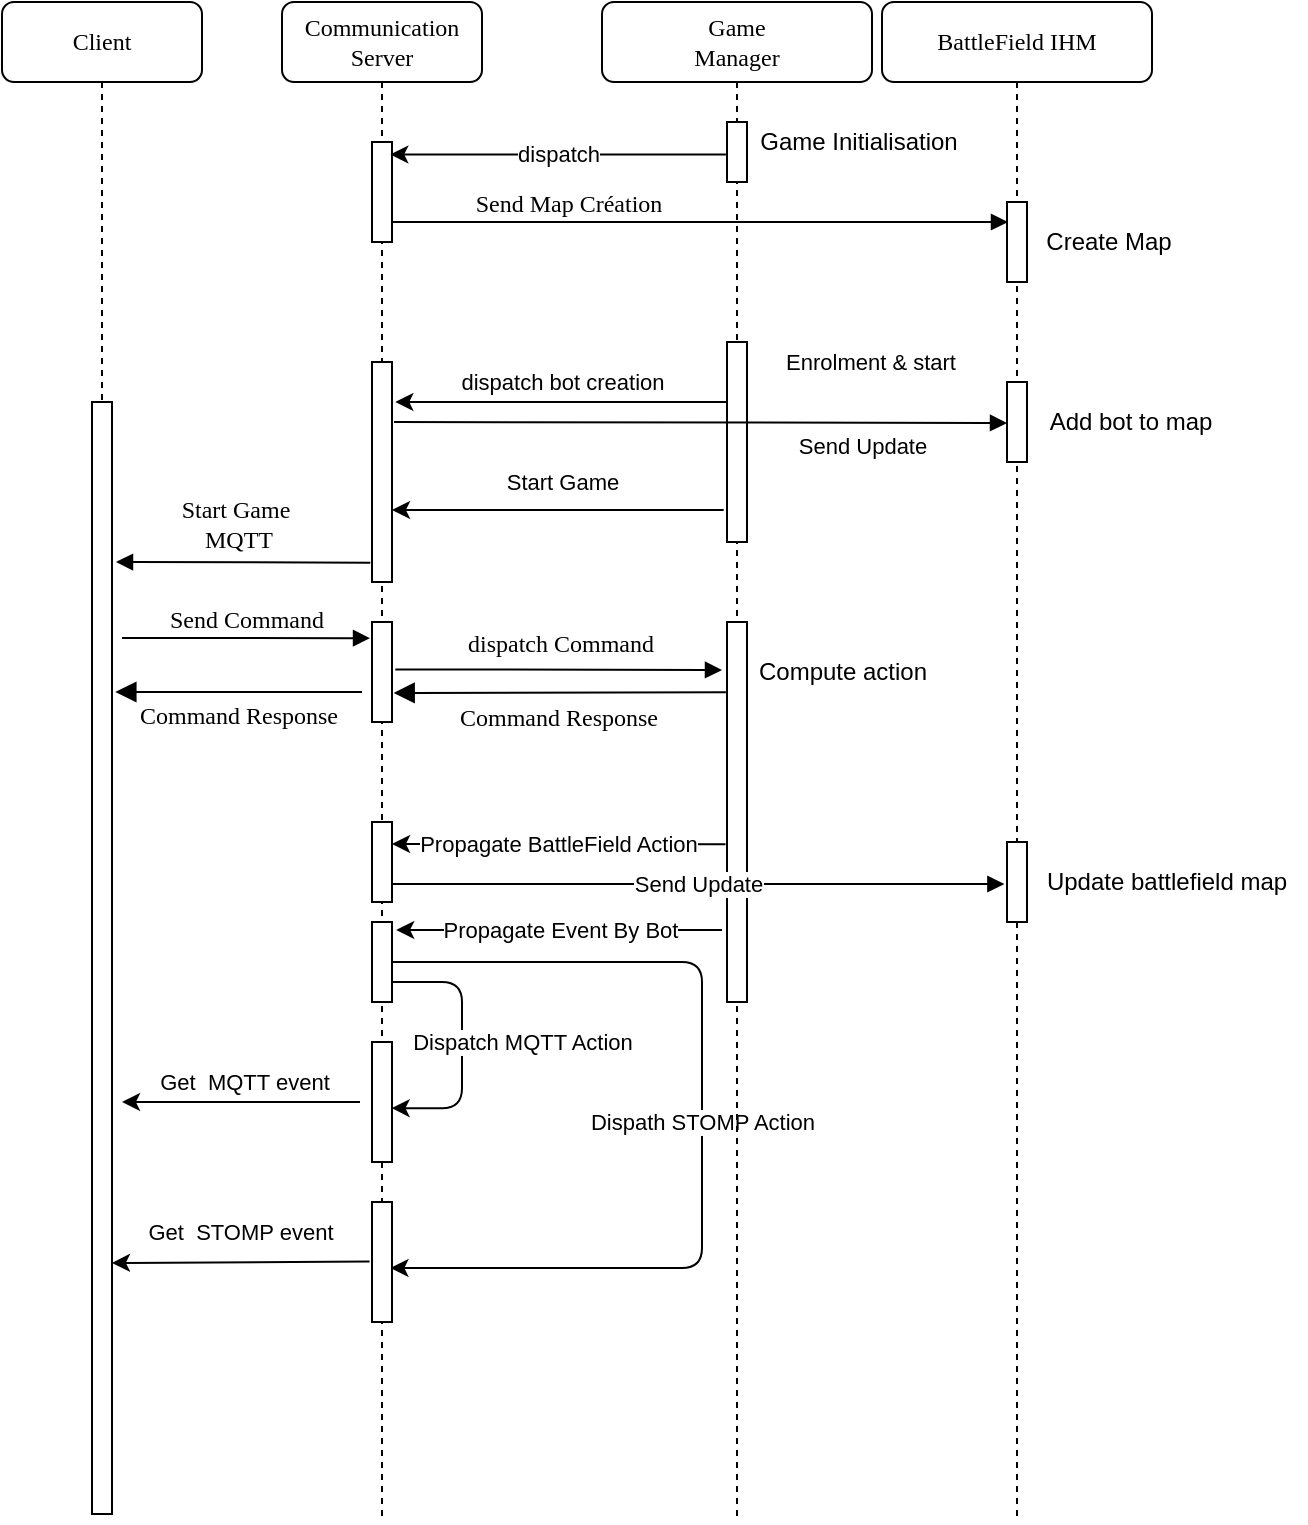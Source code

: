 <mxfile version="20.2.3" type="device"><diagram name="Page-1" id="13e1069c-82ec-6db2-03f1-153e76fe0fe0"><mxGraphModel dx="825" dy="490" grid="1" gridSize="10" guides="1" tooltips="1" connect="1" arrows="1" fold="1" page="1" pageScale="1" pageWidth="1100" pageHeight="850" background="none" math="0" shadow="0"><root><mxCell id="0"/><mxCell id="1" parent="0"/><mxCell id="7baba1c4bc27f4b0-2" value="Communication&lt;br&gt;Server" style="shape=umlLifeline;perimeter=lifelinePerimeter;whiteSpace=wrap;html=1;container=1;collapsible=0;recursiveResize=0;outlineConnect=0;rounded=1;shadow=0;comic=0;labelBackgroundColor=none;strokeWidth=1;fontFamily=Verdana;fontSize=12;align=center;" parent="1" vertex="1"><mxGeometry x="240" y="80" width="100" height="760" as="geometry"/></mxCell><mxCell id="7baba1c4bc27f4b0-10" value="" style="html=1;points=[];perimeter=orthogonalPerimeter;rounded=0;shadow=0;comic=0;labelBackgroundColor=none;strokeWidth=1;fontFamily=Verdana;fontSize=12;align=center;" parent="7baba1c4bc27f4b0-2" vertex="1"><mxGeometry x="45" y="180" width="10" height="110" as="geometry"/></mxCell><mxCell id="10" value="" style="html=1;points=[];perimeter=orthogonalPerimeter;rounded=0;shadow=0;comic=0;labelBackgroundColor=none;strokeWidth=1;fontFamily=Verdana;fontSize=12;align=center;" parent="7baba1c4bc27f4b0-2" vertex="1"><mxGeometry x="45" y="310" width="10" height="50" as="geometry"/></mxCell><mxCell id="44" value="Dispatch MQTT Action" style="edgeStyle=orthogonalEdgeStyle;rounded=1;html=1;entryX=0.98;entryY=0.551;entryDx=0;entryDy=0;entryPerimeter=0;endArrow=classic;endFill=1;" parent="7baba1c4bc27f4b0-2" source="23" target="40" edge="1"><mxGeometry x="-0.025" y="30" relative="1" as="geometry"><Array as="points"><mxPoint x="90" y="490"/><mxPoint x="90" y="553"/></Array><mxPoint as="offset"/></mxGeometry></mxCell><mxCell id="45" value="Dispath STOMP Action" style="edgeStyle=orthogonalEdgeStyle;rounded=1;html=1;entryX=0.922;entryY=0.55;entryDx=0;entryDy=0;entryPerimeter=0;endArrow=classic;endFill=1;" parent="7baba1c4bc27f4b0-2" source="23" target="41" edge="1"><mxGeometry x="0.013" relative="1" as="geometry"><Array as="points"><mxPoint x="210" y="480"/><mxPoint x="210" y="633"/></Array><mxPoint as="offset"/></mxGeometry></mxCell><mxCell id="23" value="" style="html=1;points=[];perimeter=orthogonalPerimeter;rounded=0;shadow=0;comic=0;labelBackgroundColor=none;strokeWidth=1;fontFamily=Verdana;fontSize=12;align=center;" parent="7baba1c4bc27f4b0-2" vertex="1"><mxGeometry x="45" y="460" width="10" height="40" as="geometry"/></mxCell><mxCell id="28" value="" style="html=1;points=[];perimeter=orthogonalPerimeter;rounded=0;shadow=0;comic=0;labelBackgroundColor=none;strokeWidth=1;fontFamily=Verdana;fontSize=12;align=center;" parent="7baba1c4bc27f4b0-2" vertex="1"><mxGeometry x="45" y="70" width="10" height="50" as="geometry"/></mxCell><mxCell id="40" value="" style="html=1;points=[];perimeter=orthogonalPerimeter;rounded=0;shadow=0;comic=0;labelBackgroundColor=none;strokeWidth=1;fontFamily=Verdana;fontSize=12;align=center;" parent="7baba1c4bc27f4b0-2" vertex="1"><mxGeometry x="45" y="520" width="10" height="60" as="geometry"/></mxCell><mxCell id="41" value="" style="html=1;points=[];perimeter=orthogonalPerimeter;rounded=0;shadow=0;comic=0;labelBackgroundColor=none;strokeWidth=1;fontFamily=Verdana;fontSize=12;align=center;" parent="7baba1c4bc27f4b0-2" vertex="1"><mxGeometry x="45" y="600" width="10" height="60" as="geometry"/></mxCell><mxCell id="7baba1c4bc27f4b0-17" value="Send Map Création" style="html=1;verticalAlign=bottom;endArrow=block;labelBackgroundColor=none;fontFamily=Verdana;fontSize=12;edgeStyle=elbowEdgeStyle;elbow=vertical;" parent="7baba1c4bc27f4b0-2" edge="1"><mxGeometry x="-0.431" relative="1" as="geometry"><mxPoint x="55" y="110" as="sourcePoint"/><Array as="points"><mxPoint x="55" y="110"/><mxPoint x="260" y="78"/><mxPoint x="210" y="297"/></Array><mxPoint x="363" y="110" as="targetPoint"/><mxPoint as="offset"/></mxGeometry></mxCell><mxCell id="51" value="" style="html=1;points=[];perimeter=orthogonalPerimeter;rounded=0;shadow=0;comic=0;labelBackgroundColor=none;strokeWidth=1;fontFamily=Verdana;fontSize=12;align=center;" parent="7baba1c4bc27f4b0-2" vertex="1"><mxGeometry x="45" y="410" width="10" height="40" as="geometry"/></mxCell><mxCell id="7baba1c4bc27f4b0-3" value="Game&lt;br&gt;Manager" style="shape=umlLifeline;perimeter=lifelinePerimeter;whiteSpace=wrap;html=1;container=1;collapsible=0;recursiveResize=0;outlineConnect=0;rounded=1;shadow=0;comic=0;labelBackgroundColor=none;strokeWidth=1;fontFamily=Verdana;fontSize=12;align=center;" parent="1" vertex="1"><mxGeometry x="400" y="80" width="135" height="760" as="geometry"/></mxCell><mxCell id="7baba1c4bc27f4b0-13" value="" style="html=1;points=[];perimeter=orthogonalPerimeter;rounded=0;shadow=0;comic=0;labelBackgroundColor=none;strokeWidth=1;fontFamily=Verdana;fontSize=12;align=center;" parent="7baba1c4bc27f4b0-3" vertex="1"><mxGeometry x="62.5" y="60" width="10" height="30" as="geometry"/></mxCell><mxCell id="7" value="" style="html=1;points=[];perimeter=orthogonalPerimeter;rounded=0;shadow=0;comic=0;labelBackgroundColor=none;strokeWidth=1;fontFamily=Verdana;fontSize=12;align=center;" parent="7baba1c4bc27f4b0-3" vertex="1"><mxGeometry x="62.5" y="170" width="10" height="100" as="geometry"/></mxCell><mxCell id="14" value="" style="html=1;points=[];perimeter=orthogonalPerimeter;rounded=0;shadow=0;comic=0;labelBackgroundColor=none;strokeWidth=1;fontFamily=Verdana;fontSize=12;align=center;" parent="7baba1c4bc27f4b0-3" vertex="1"><mxGeometry x="62.5" y="310" width="10" height="190" as="geometry"/></mxCell><mxCell id="35" value="dispatch bot creation" style="edgeStyle=none;html=1;exitX=-0.166;exitY=0.84;exitDx=0;exitDy=0;exitPerimeter=0;" parent="7baba1c4bc27f4b0-3" edge="1"><mxGeometry x="-0.005" y="-10" relative="1" as="geometry"><mxPoint x="62.5" y="200" as="sourcePoint"/><mxPoint x="-103.34" y="200" as="targetPoint"/><mxPoint as="offset"/></mxGeometry></mxCell><mxCell id="7baba1c4bc27f4b0-4" value="BattleField IHM" style="shape=umlLifeline;perimeter=lifelinePerimeter;whiteSpace=wrap;html=1;container=1;collapsible=0;recursiveResize=0;outlineConnect=0;rounded=1;shadow=0;comic=0;labelBackgroundColor=none;strokeWidth=1;fontFamily=Verdana;fontSize=12;align=center;" parent="1" vertex="1"><mxGeometry x="540" y="80" width="135" height="760" as="geometry"/></mxCell><mxCell id="7baba1c4bc27f4b0-16" value="" style="html=1;points=[];perimeter=orthogonalPerimeter;rounded=0;shadow=0;comic=0;labelBackgroundColor=none;strokeWidth=1;fontFamily=Verdana;fontSize=12;align=center;" parent="7baba1c4bc27f4b0-4" vertex="1"><mxGeometry x="62.5" y="100" width="10" height="40" as="geometry"/></mxCell><mxCell id="5" value="Create Map" style="text;html=1;align=center;verticalAlign=middle;resizable=0;points=[];autosize=1;strokeColor=none;fillColor=none;" parent="7baba1c4bc27f4b0-4" vertex="1"><mxGeometry x="72.5" y="110" width="80" height="20" as="geometry"/></mxCell><mxCell id="30" value="" style="html=1;points=[];perimeter=orthogonalPerimeter;rounded=0;shadow=0;comic=0;labelBackgroundColor=none;strokeWidth=1;fontFamily=Verdana;fontSize=12;align=center;" parent="7baba1c4bc27f4b0-4" vertex="1"><mxGeometry x="62.5" y="190" width="10" height="40" as="geometry"/></mxCell><mxCell id="37" value="" style="html=1;points=[];perimeter=orthogonalPerimeter;rounded=0;shadow=0;comic=0;labelBackgroundColor=none;strokeWidth=1;fontFamily=Verdana;fontSize=12;align=center;" parent="7baba1c4bc27f4b0-4" vertex="1"><mxGeometry x="62.5" y="420" width="10" height="40" as="geometry"/></mxCell><mxCell id="7baba1c4bc27f4b0-8" value="Client" style="shape=umlLifeline;perimeter=lifelinePerimeter;whiteSpace=wrap;html=1;container=1;collapsible=0;recursiveResize=0;outlineConnect=0;rounded=1;shadow=0;comic=0;labelBackgroundColor=none;strokeWidth=1;fontFamily=Verdana;fontSize=12;align=center;" parent="1" vertex="1"><mxGeometry x="100" y="80" width="100" height="756" as="geometry"/></mxCell><mxCell id="7baba1c4bc27f4b0-9" value="" style="html=1;points=[];perimeter=orthogonalPerimeter;rounded=0;shadow=0;comic=0;labelBackgroundColor=none;strokeWidth=1;fontFamily=Verdana;fontSize=12;align=center;" parent="7baba1c4bc27f4b0-8" vertex="1"><mxGeometry x="45" y="200" width="10" height="556" as="geometry"/></mxCell><mxCell id="7baba1c4bc27f4b0-11" value="Start Game&amp;nbsp;&lt;br&gt;MQTT" style="html=1;verticalAlign=bottom;endArrow=block;labelBackgroundColor=none;fontFamily=Verdana;fontSize=12;edgeStyle=elbowEdgeStyle;elbow=vertical;exitX=-0.083;exitY=0.912;exitDx=0;exitDy=0;exitPerimeter=0;" parent="1" source="7baba1c4bc27f4b0-10" edge="1"><mxGeometry x="0.032" y="-2" relative="1" as="geometry"><mxPoint x="284" y="300" as="sourcePoint"/><mxPoint x="157" y="360" as="targetPoint"/><Array as="points"><mxPoint x="220" y="360"/></Array><mxPoint as="offset"/></mxGeometry></mxCell><mxCell id="4" value="Start Game" style="edgeStyle=none;html=1;exitX=-0.166;exitY=0.84;exitDx=0;exitDy=0;exitPerimeter=0;" parent="1" source="7" target="7baba1c4bc27f4b0-10" edge="1"><mxGeometry x="-0.025" y="-14" relative="1" as="geometry"><mxPoint x="370" y="496" as="sourcePoint"/><mxPoint as="offset"/></mxGeometry></mxCell><mxCell id="11" value="Send Command" style="html=1;verticalAlign=bottom;endArrow=block;labelBackgroundColor=none;fontFamily=Verdana;fontSize=12;entryX=-0.098;entryY=0.162;entryDx=0;entryDy=0;entryPerimeter=0;" parent="1" target="10" edge="1"><mxGeometry relative="1" as="geometry"><mxPoint x="160" y="398" as="sourcePoint"/><mxPoint x="280" y="496" as="targetPoint"/><mxPoint as="offset"/></mxGeometry></mxCell><mxCell id="13" value="Command Response" style="html=1;verticalAlign=bottom;endArrow=block;endSize=8;labelBackgroundColor=none;fontFamily=Verdana;fontSize=12;edgeStyle=elbowEdgeStyle;elbow=vertical;entryX=1.167;entryY=0.261;entryDx=0;entryDy=0;entryPerimeter=0;" parent="1" target="7baba1c4bc27f4b0-9" edge="1"><mxGeometry x="0.008" y="21" relative="1" as="geometry"><mxPoint x="150" y="606" as="targetPoint"/><Array as="points"><mxPoint x="220" y="425"/></Array><mxPoint x="280" y="425" as="sourcePoint"/><mxPoint as="offset"/></mxGeometry></mxCell><mxCell id="15" value="dispatch Command" style="html=1;verticalAlign=bottom;endArrow=block;labelBackgroundColor=none;fontFamily=Verdana;fontSize=12;exitX=1.167;exitY=0.474;exitDx=0;exitDy=0;exitPerimeter=0;" parent="1" source="10" edge="1"><mxGeometry x="0.005" y="4" relative="1" as="geometry"><mxPoint x="300" y="506" as="sourcePoint"/><mxPoint x="460" y="414" as="targetPoint"/><mxPoint as="offset"/></mxGeometry></mxCell><mxCell id="20" value="Compute action" style="text;html=1;align=center;verticalAlign=middle;resizable=0;points=[];autosize=1;strokeColor=none;fillColor=none;" parent="1" vertex="1"><mxGeometry x="470" y="405" width="100" height="20" as="geometry"/></mxCell><mxCell id="24" value="Propagate BattleField Action" style="edgeStyle=none;rounded=0;html=1;endArrow=classic;endFill=1;exitX=-0.075;exitY=0.585;exitDx=0;exitDy=0;exitPerimeter=0;" parent="1" source="14" edge="1"><mxGeometry relative="1" as="geometry"><mxPoint x="462.5" y="501" as="sourcePoint"/><mxPoint x="295" y="501" as="targetPoint"/></mxGeometry></mxCell><mxCell id="27" value="Game Initialisation" style="text;html=1;align=center;verticalAlign=middle;resizable=0;points=[];autosize=1;strokeColor=none;fillColor=none;" parent="1" vertex="1"><mxGeometry x="473" y="140" width="110" height="20" as="geometry"/></mxCell><mxCell id="29" value="dispatch" style="edgeStyle=none;rounded=0;html=1;endArrow=classic;endFill=1;entryX=0.917;entryY=0.124;entryDx=0;entryDy=0;entryPerimeter=0;exitX=-0.057;exitY=0.542;exitDx=0;exitDy=0;exitPerimeter=0;" parent="1" source="7baba1c4bc27f4b0-13" target="28" edge="1"><mxGeometry relative="1" as="geometry"><mxPoint x="300" y="155" as="targetPoint"/></mxGeometry></mxCell><mxCell id="34" value="Send Update" style="html=1;verticalAlign=bottom;endArrow=block;labelBackgroundColor=none;fontFamily=Helvetica;fontSize=11;edgeStyle=elbowEdgeStyle;elbow=vertical;entryX=0.001;entryY=0.529;entryDx=0;entryDy=0;entryPerimeter=0;endFill=1;" parent="1" target="30" edge="1"><mxGeometry x="0.524" y="-20" relative="1" as="geometry"><mxPoint x="296" y="290" as="sourcePoint"/><Array as="points"/><mxPoint x="590" y="290" as="targetPoint"/><mxPoint as="offset"/></mxGeometry></mxCell><mxCell id="36" value="Add bot to map" style="text;html=1;align=center;verticalAlign=middle;resizable=0;points=[];autosize=1;strokeColor=none;fillColor=none;" parent="1" vertex="1"><mxGeometry x="614" y="280" width="100" height="20" as="geometry"/></mxCell><mxCell id="38" value="Send Update" style="edgeStyle=none;rounded=0;html=1;entryX=-0.13;entryY=0.5;entryDx=0;entryDy=0;entryPerimeter=0;endArrow=block;endFill=1;" parent="1" edge="1"><mxGeometry relative="1" as="geometry"><mxPoint x="295" y="521" as="sourcePoint"/><mxPoint x="601.2" y="521" as="targetPoint"/></mxGeometry></mxCell><mxCell id="39" value="Propagate Event By Bot" style="edgeStyle=none;rounded=0;html=1;endArrow=classic;endFill=1;entryX=1.21;entryY=0.766;entryDx=0;entryDy=0;entryPerimeter=0;" parent="1" edge="1"><mxGeometry relative="1" as="geometry"><mxPoint x="460" y="544" as="sourcePoint"/><mxPoint x="297.1" y="543.94" as="targetPoint"/><Array as="points"/></mxGeometry></mxCell><mxCell id="46" value="Get&amp;nbsp; MQTT event" style="endArrow=classic;html=1;" parent="1" edge="1"><mxGeometry x="-0.017" y="-10" width="50" height="50" relative="1" as="geometry"><mxPoint x="279" y="630" as="sourcePoint"/><mxPoint x="160" y="630" as="targetPoint"/><Array as="points"><mxPoint x="239" y="630"/></Array><mxPoint as="offset"/></mxGeometry></mxCell><mxCell id="47" value="Get&amp;nbsp; STOMP event" style="endArrow=classic;html=1;exitX=-0.121;exitY=0.496;exitDx=0;exitDy=0;exitPerimeter=0;" parent="1" source="41" edge="1"><mxGeometry x="0.013" y="-15" width="50" height="50" relative="1" as="geometry"><mxPoint x="260" y="710" as="sourcePoint"/><mxPoint x="155" y="710.48" as="targetPoint"/><Array as="points"/><mxPoint as="offset"/></mxGeometry></mxCell><mxCell id="48" value="Command Response" style="html=1;verticalAlign=bottom;endArrow=block;endSize=8;labelBackgroundColor=none;fontFamily=Verdana;fontSize=12;edgeStyle=elbowEdgeStyle;elbow=vertical;entryX=1.084;entryY=0.707;entryDx=0;entryDy=0;entryPerimeter=0;exitX=-0.057;exitY=0.185;exitDx=0;exitDy=0;exitPerimeter=0;" parent="1" source="14" target="10" edge="1"><mxGeometry x="0.008" y="21" relative="1" as="geometry"><mxPoint x="300" y="426" as="targetPoint"/><Array as="points"><mxPoint x="353.33" y="425.5"/></Array><mxPoint x="450" y="425" as="sourcePoint"/><mxPoint as="offset"/></mxGeometry></mxCell><mxCell id="49" value="Update battlefield map" style="text;html=1;align=center;verticalAlign=middle;resizable=0;points=[];autosize=1;strokeColor=none;fillColor=none;" parent="1" vertex="1"><mxGeometry x="612" y="510" width="140" height="20" as="geometry"/></mxCell><mxCell id="53" value="Enrolment &amp;amp; start" style="text;html=1;align=center;verticalAlign=middle;resizable=0;points=[];autosize=1;strokeColor=none;fillColor=none;fontSize=11;fontFamily=Helvetica;" parent="1" vertex="1"><mxGeometry x="479" y="245" width="110" height="30" as="geometry"/></mxCell></root></mxGraphModel></diagram></mxfile>